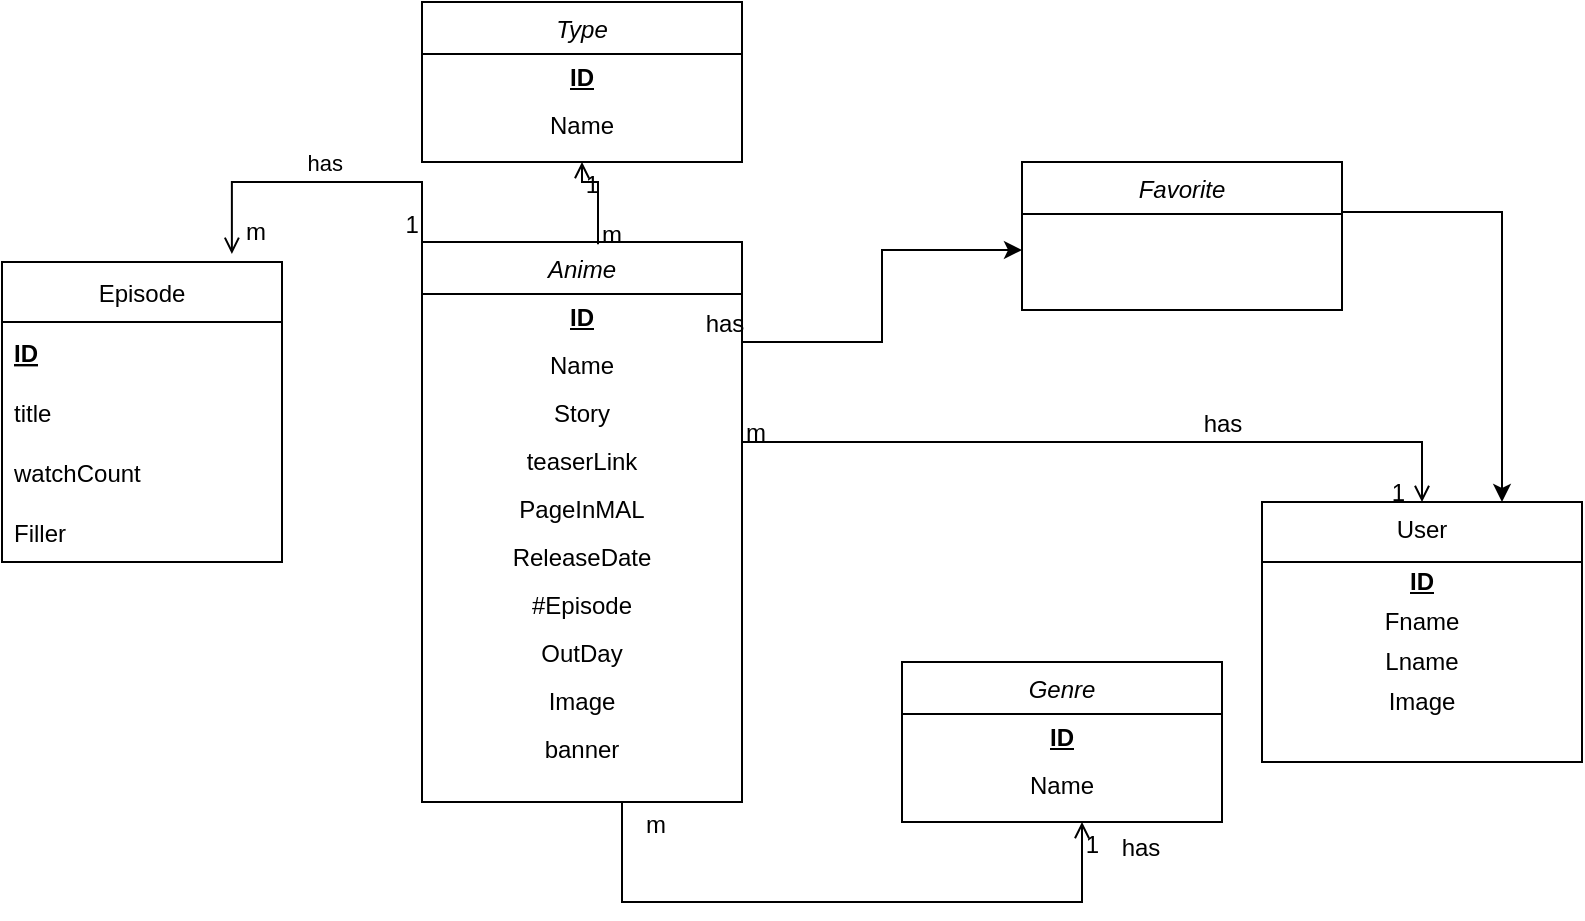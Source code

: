 <mxfile version="20.2.8" type="device"><diagram id="C5RBs43oDa-KdzZeNtuy" name="Page-1"><mxGraphModel dx="1108" dy="460" grid="1" gridSize="10" guides="1" tooltips="1" connect="1" arrows="1" fold="1" page="1" pageScale="1" pageWidth="827" pageHeight="1169" math="0" shadow="0"><root><mxCell id="WIyWlLk6GJQsqaUBKTNV-0"/><mxCell id="WIyWlLk6GJQsqaUBKTNV-1" parent="WIyWlLk6GJQsqaUBKTNV-0"/><mxCell id="IawOtSauIlt5a7PwwtYM-9" style="edgeStyle=orthogonalEdgeStyle;rounded=0;orthogonalLoop=1;jettySize=auto;html=1;entryX=0;entryY=0.75;entryDx=0;entryDy=0;" edge="1" parent="WIyWlLk6GJQsqaUBKTNV-1" source="zkfFHV4jXpPFQw0GAbJ--0"><mxGeometry relative="1" as="geometry"><mxPoint x="520" y="134" as="targetPoint"/><Array as="points"><mxPoint x="450" y="180"/><mxPoint x="450" y="134"/></Array></mxGeometry></mxCell><mxCell id="zkfFHV4jXpPFQw0GAbJ--0" value="Anime" style="swimlane;fontStyle=2;align=center;verticalAlign=top;childLayout=stackLayout;horizontal=1;startSize=26;horizontalStack=0;resizeParent=1;resizeLast=0;collapsible=1;marginBottom=0;rounded=0;shadow=0;strokeWidth=1;" parent="WIyWlLk6GJQsqaUBKTNV-1" vertex="1"><mxGeometry x="220" y="130" width="160" height="280" as="geometry"><mxRectangle x="230" y="140" width="160" height="26" as="alternateBounds"/></mxGeometry></mxCell><mxCell id="TnsQRXhjK2rEeqXiHL4--2" value="ID" style="text;html=1;strokeColor=none;fillColor=none;align=center;verticalAlign=middle;whiteSpace=wrap;rounded=0;fontStyle=5" parent="zkfFHV4jXpPFQw0GAbJ--0" vertex="1"><mxGeometry y="26" width="160" height="24" as="geometry"/></mxCell><mxCell id="TnsQRXhjK2rEeqXiHL4--7" value="Name" style="text;html=1;strokeColor=none;fillColor=none;align=center;verticalAlign=middle;whiteSpace=wrap;rounded=0;" parent="zkfFHV4jXpPFQw0GAbJ--0" vertex="1"><mxGeometry y="50" width="160" height="24" as="geometry"/></mxCell><mxCell id="TnsQRXhjK2rEeqXiHL4--8" value="Story" style="text;html=1;strokeColor=none;fillColor=none;align=center;verticalAlign=middle;whiteSpace=wrap;rounded=0;" parent="zkfFHV4jXpPFQw0GAbJ--0" vertex="1"><mxGeometry y="74" width="160" height="24" as="geometry"/></mxCell><mxCell id="TnsQRXhjK2rEeqXiHL4--9" value="teaserLink" style="text;html=1;strokeColor=none;fillColor=none;align=center;verticalAlign=middle;whiteSpace=wrap;rounded=0;" parent="zkfFHV4jXpPFQw0GAbJ--0" vertex="1"><mxGeometry y="98" width="160" height="24" as="geometry"/></mxCell><mxCell id="TnsQRXhjK2rEeqXiHL4--10" value="PageInMAL" style="text;html=1;strokeColor=none;fillColor=none;align=center;verticalAlign=middle;whiteSpace=wrap;rounded=0;" parent="zkfFHV4jXpPFQw0GAbJ--0" vertex="1"><mxGeometry y="122" width="160" height="24" as="geometry"/></mxCell><mxCell id="TnsQRXhjK2rEeqXiHL4--11" value="ReleaseDate" style="text;html=1;strokeColor=none;fillColor=none;align=center;verticalAlign=middle;whiteSpace=wrap;rounded=0;" parent="zkfFHV4jXpPFQw0GAbJ--0" vertex="1"><mxGeometry y="146" width="160" height="24" as="geometry"/></mxCell><mxCell id="TnsQRXhjK2rEeqXiHL4--12" value="#Episode" style="text;html=1;strokeColor=none;fillColor=none;align=center;verticalAlign=middle;whiteSpace=wrap;rounded=0;" parent="zkfFHV4jXpPFQw0GAbJ--0" vertex="1"><mxGeometry y="170" width="160" height="24" as="geometry"/></mxCell><mxCell id="TnsQRXhjK2rEeqXiHL4--13" value="OutDay" style="text;html=1;strokeColor=none;fillColor=none;align=center;verticalAlign=middle;whiteSpace=wrap;rounded=0;" parent="zkfFHV4jXpPFQw0GAbJ--0" vertex="1"><mxGeometry y="194" width="160" height="24" as="geometry"/></mxCell><mxCell id="TnsQRXhjK2rEeqXiHL4--35" value="Image" style="text;html=1;strokeColor=none;fillColor=none;align=center;verticalAlign=middle;whiteSpace=wrap;rounded=0;" parent="zkfFHV4jXpPFQw0GAbJ--0" vertex="1"><mxGeometry y="218" width="160" height="24" as="geometry"/></mxCell><mxCell id="TnsQRXhjK2rEeqXiHL4--36" value="banner" style="text;html=1;strokeColor=none;fillColor=none;align=center;verticalAlign=middle;whiteSpace=wrap;rounded=0;" parent="zkfFHV4jXpPFQw0GAbJ--0" vertex="1"><mxGeometry y="242" width="160" height="24" as="geometry"/></mxCell><mxCell id="zkfFHV4jXpPFQw0GAbJ--17" value="User" style="swimlane;fontStyle=0;align=center;verticalAlign=top;childLayout=stackLayout;horizontal=1;startSize=30;horizontalStack=0;resizeParent=1;resizeLast=0;collapsible=1;marginBottom=0;rounded=0;shadow=0;strokeWidth=1;" parent="WIyWlLk6GJQsqaUBKTNV-1" vertex="1"><mxGeometry x="640" y="260" width="160" height="130" as="geometry"><mxRectangle x="550" y="140" width="160" height="26" as="alternateBounds"/></mxGeometry></mxCell><mxCell id="TnsQRXhjK2rEeqXiHL4--0" value="ID" style="text;html=1;strokeColor=none;fillColor=none;align=center;verticalAlign=middle;whiteSpace=wrap;rounded=0;fontStyle=5" parent="zkfFHV4jXpPFQw0GAbJ--17" vertex="1"><mxGeometry y="30" width="160" height="20" as="geometry"/></mxCell><mxCell id="TnsQRXhjK2rEeqXiHL4--15" value="Fname" style="text;html=1;strokeColor=none;fillColor=none;align=center;verticalAlign=middle;whiteSpace=wrap;rounded=0;" parent="zkfFHV4jXpPFQw0GAbJ--17" vertex="1"><mxGeometry y="50" width="160" height="20" as="geometry"/></mxCell><mxCell id="TnsQRXhjK2rEeqXiHL4--16" value="Lname" style="text;html=1;strokeColor=none;fillColor=none;align=center;verticalAlign=middle;whiteSpace=wrap;rounded=0;" parent="zkfFHV4jXpPFQw0GAbJ--17" vertex="1"><mxGeometry y="70" width="160" height="20" as="geometry"/></mxCell><mxCell id="TnsQRXhjK2rEeqXiHL4--17" value="Image" style="text;html=1;strokeColor=none;fillColor=none;align=center;verticalAlign=middle;whiteSpace=wrap;rounded=0;" parent="zkfFHV4jXpPFQw0GAbJ--17" vertex="1"><mxGeometry y="90" width="160" height="20" as="geometry"/></mxCell><mxCell id="zkfFHV4jXpPFQw0GAbJ--26" value="" style="endArrow=open;shadow=0;strokeWidth=1;rounded=0;endFill=1;edgeStyle=elbowEdgeStyle;elbow=vertical;" parent="WIyWlLk6GJQsqaUBKTNV-1" source="zkfFHV4jXpPFQw0GAbJ--0" target="zkfFHV4jXpPFQw0GAbJ--17" edge="1"><mxGeometry x="0.5" y="41" relative="1" as="geometry"><mxPoint x="380" y="192" as="sourcePoint"/><mxPoint x="540" y="192" as="targetPoint"/><mxPoint x="-40" y="32" as="offset"/><Array as="points"><mxPoint x="550" y="230"/><mxPoint x="430" y="180"/></Array></mxGeometry></mxCell><mxCell id="zkfFHV4jXpPFQw0GAbJ--27" value="m" style="resizable=0;align=left;verticalAlign=bottom;labelBackgroundColor=none;fontSize=12;" parent="zkfFHV4jXpPFQw0GAbJ--26" connectable="0" vertex="1"><mxGeometry x="-1" relative="1" as="geometry"><mxPoint y="4" as="offset"/></mxGeometry></mxCell><mxCell id="zkfFHV4jXpPFQw0GAbJ--28" value="1" style="resizable=0;align=right;verticalAlign=bottom;labelBackgroundColor=none;fontSize=12;" parent="zkfFHV4jXpPFQw0GAbJ--26" connectable="0" vertex="1"><mxGeometry x="1" relative="1" as="geometry"><mxPoint x="-7" y="4" as="offset"/></mxGeometry></mxCell><mxCell id="zkfFHV4jXpPFQw0GAbJ--29" value="has" style="text;html=1;resizable=0;points=[];;align=center;verticalAlign=middle;labelBackgroundColor=none;rounded=0;shadow=0;strokeWidth=1;fontSize=12;" parent="zkfFHV4jXpPFQw0GAbJ--26" vertex="1" connectable="0"><mxGeometry x="0.5" y="49" relative="1" as="geometry"><mxPoint x="-38" y="40" as="offset"/></mxGeometry></mxCell><mxCell id="TnsQRXhjK2rEeqXiHL4--19" value="Episode" style="swimlane;fontStyle=0;childLayout=stackLayout;horizontal=1;startSize=30;horizontalStack=0;resizeParent=1;resizeParentMax=0;resizeLast=0;collapsible=1;marginBottom=0;" parent="WIyWlLk6GJQsqaUBKTNV-1" vertex="1"><mxGeometry x="10" y="140" width="140" height="150" as="geometry"/></mxCell><mxCell id="TnsQRXhjK2rEeqXiHL4--20" value="ID" style="text;strokeColor=none;fillColor=none;align=left;verticalAlign=middle;spacingLeft=4;spacingRight=4;overflow=hidden;points=[[0,0.5],[1,0.5]];portConstraint=eastwest;rotatable=0;fontStyle=5" parent="TnsQRXhjK2rEeqXiHL4--19" vertex="1"><mxGeometry y="30" width="140" height="30" as="geometry"/></mxCell><mxCell id="TnsQRXhjK2rEeqXiHL4--21" value="title" style="text;strokeColor=none;fillColor=none;align=left;verticalAlign=middle;spacingLeft=4;spacingRight=4;overflow=hidden;points=[[0,0.5],[1,0.5]];portConstraint=eastwest;rotatable=0;" parent="TnsQRXhjK2rEeqXiHL4--19" vertex="1"><mxGeometry y="60" width="140" height="30" as="geometry"/></mxCell><mxCell id="TnsQRXhjK2rEeqXiHL4--22" value="watchCount" style="text;strokeColor=none;fillColor=none;align=left;verticalAlign=middle;spacingLeft=4;spacingRight=4;overflow=hidden;points=[[0,0.5],[1,0.5]];portConstraint=eastwest;rotatable=0;" parent="TnsQRXhjK2rEeqXiHL4--19" vertex="1"><mxGeometry y="90" width="140" height="30" as="geometry"/></mxCell><mxCell id="TnsQRXhjK2rEeqXiHL4--23" value="Filler" style="text;strokeColor=none;fillColor=none;align=left;verticalAlign=middle;spacingLeft=4;spacingRight=4;overflow=hidden;points=[[0,0.5],[1,0.5]];portConstraint=eastwest;rotatable=0;" parent="TnsQRXhjK2rEeqXiHL4--19" vertex="1"><mxGeometry y="120" width="140" height="30" as="geometry"/></mxCell><mxCell id="TnsQRXhjK2rEeqXiHL4--29" value="has" style="endArrow=open;shadow=0;strokeWidth=1;rounded=0;endFill=1;edgeStyle=elbowEdgeStyle;elbow=vertical;exitX=0;exitY=0.07;exitDx=0;exitDy=0;exitPerimeter=0;entryX=0.821;entryY=-0.027;entryDx=0;entryDy=0;entryPerimeter=0;" parent="WIyWlLk6GJQsqaUBKTNV-1" source="zkfFHV4jXpPFQw0GAbJ--0" target="TnsQRXhjK2rEeqXiHL4--19" edge="1"><mxGeometry x="0.085" y="-10" relative="1" as="geometry"><mxPoint x="140" y="100" as="sourcePoint"/><mxPoint x="268" y="100" as="targetPoint"/><mxPoint as="offset"/><Array as="points"><mxPoint x="190" y="100"/></Array></mxGeometry></mxCell><mxCell id="TnsQRXhjK2rEeqXiHL4--30" value="m" style="resizable=0;align=left;verticalAlign=bottom;labelBackgroundColor=none;fontSize=12;" parent="TnsQRXhjK2rEeqXiHL4--29" connectable="0" vertex="1"><mxGeometry x="-1" relative="1" as="geometry"><mxPoint x="-90" y="-16" as="offset"/></mxGeometry></mxCell><mxCell id="TnsQRXhjK2rEeqXiHL4--31" value="1" style="resizable=0;align=right;verticalAlign=bottom;labelBackgroundColor=none;fontSize=12;" parent="TnsQRXhjK2rEeqXiHL4--29" connectable="0" vertex="1"><mxGeometry x="1" relative="1" as="geometry"><mxPoint x="95" y="-6" as="offset"/></mxGeometry></mxCell><mxCell id="olUAg2xsn-OzLx6SPXUd-0" value="Type" style="swimlane;fontStyle=2;align=center;verticalAlign=top;childLayout=stackLayout;horizontal=1;startSize=26;horizontalStack=0;resizeParent=1;resizeLast=0;collapsible=1;marginBottom=0;rounded=0;shadow=0;strokeWidth=1;" parent="WIyWlLk6GJQsqaUBKTNV-1" vertex="1"><mxGeometry x="220" y="10" width="160" height="80" as="geometry"><mxRectangle x="230" y="140" width="160" height="26" as="alternateBounds"/></mxGeometry></mxCell><mxCell id="olUAg2xsn-OzLx6SPXUd-1" value="ID" style="text;html=1;strokeColor=none;fillColor=none;align=center;verticalAlign=middle;whiteSpace=wrap;rounded=0;fontStyle=5" parent="olUAg2xsn-OzLx6SPXUd-0" vertex="1"><mxGeometry y="26" width="160" height="24" as="geometry"/></mxCell><mxCell id="olUAg2xsn-OzLx6SPXUd-2" value="Name" style="text;html=1;strokeColor=none;fillColor=none;align=center;verticalAlign=middle;whiteSpace=wrap;rounded=0;" parent="olUAg2xsn-OzLx6SPXUd-0" vertex="1"><mxGeometry y="50" width="160" height="24" as="geometry"/></mxCell><mxCell id="olUAg2xsn-OzLx6SPXUd-12" value="" style="endArrow=open;shadow=0;strokeWidth=1;rounded=0;endFill=1;edgeStyle=elbowEdgeStyle;elbow=vertical;exitX=0.55;exitY=0.004;exitDx=0;exitDy=0;exitPerimeter=0;entryX=0.5;entryY=1;entryDx=0;entryDy=0;" parent="WIyWlLk6GJQsqaUBKTNV-1" source="zkfFHV4jXpPFQw0GAbJ--0" edge="1" target="olUAg2xsn-OzLx6SPXUd-0"><mxGeometry x="0.5" y="41" relative="1" as="geometry"><mxPoint x="330" y="100" as="sourcePoint"/><mxPoint x="300" y="50" as="targetPoint"/><mxPoint x="-40" y="32" as="offset"/><Array as="points"><mxPoint x="380" y="100"/></Array></mxGeometry></mxCell><mxCell id="olUAg2xsn-OzLx6SPXUd-13" value="m" style="resizable=0;align=left;verticalAlign=bottom;labelBackgroundColor=none;fontSize=12;" parent="olUAg2xsn-OzLx6SPXUd-12" connectable="0" vertex="1"><mxGeometry x="-1" relative="1" as="geometry"><mxPoint y="4" as="offset"/></mxGeometry></mxCell><mxCell id="olUAg2xsn-OzLx6SPXUd-14" value="1" style="resizable=0;align=right;verticalAlign=bottom;labelBackgroundColor=none;fontSize=12;" parent="olUAg2xsn-OzLx6SPXUd-12" connectable="0" vertex="1"><mxGeometry x="1" relative="1" as="geometry"><mxPoint x="10" y="20" as="offset"/></mxGeometry></mxCell><mxCell id="olUAg2xsn-OzLx6SPXUd-15" value="has" style="text;html=1;resizable=0;points=[];;align=center;verticalAlign=middle;labelBackgroundColor=none;rounded=0;shadow=0;strokeWidth=1;fontSize=12;" parent="olUAg2xsn-OzLx6SPXUd-12" vertex="1" connectable="0"><mxGeometry x="0.5" y="49" relative="1" as="geometry"><mxPoint x="69" y="22" as="offset"/></mxGeometry></mxCell><mxCell id="olUAg2xsn-OzLx6SPXUd-16" value="Genre" style="swimlane;fontStyle=2;align=center;verticalAlign=top;childLayout=stackLayout;horizontal=1;startSize=26;horizontalStack=0;resizeParent=1;resizeLast=0;collapsible=1;marginBottom=0;rounded=0;shadow=0;strokeWidth=1;" parent="WIyWlLk6GJQsqaUBKTNV-1" vertex="1"><mxGeometry x="460" y="340" width="160" height="80" as="geometry"><mxRectangle x="230" y="140" width="160" height="26" as="alternateBounds"/></mxGeometry></mxCell><mxCell id="olUAg2xsn-OzLx6SPXUd-17" value="ID" style="text;html=1;strokeColor=none;fillColor=none;align=center;verticalAlign=middle;whiteSpace=wrap;rounded=0;fontStyle=5" parent="olUAg2xsn-OzLx6SPXUd-16" vertex="1"><mxGeometry y="26" width="160" height="24" as="geometry"/></mxCell><mxCell id="olUAg2xsn-OzLx6SPXUd-18" value="Name" style="text;html=1;strokeColor=none;fillColor=none;align=center;verticalAlign=middle;whiteSpace=wrap;rounded=0;" parent="olUAg2xsn-OzLx6SPXUd-16" vertex="1"><mxGeometry y="50" width="160" height="24" as="geometry"/></mxCell><mxCell id="olUAg2xsn-OzLx6SPXUd-19" value="" style="endArrow=open;shadow=0;strokeWidth=1;rounded=0;endFill=1;edgeStyle=elbowEdgeStyle;elbow=vertical;" parent="WIyWlLk6GJQsqaUBKTNV-1" edge="1"><mxGeometry x="0.5" y="41" relative="1" as="geometry"><mxPoint x="320" y="410" as="sourcePoint"/><mxPoint x="550" y="420" as="targetPoint"/><mxPoint x="-40" y="32" as="offset"/><Array as="points"><mxPoint x="620" y="460"/></Array></mxGeometry></mxCell><mxCell id="olUAg2xsn-OzLx6SPXUd-20" value="m" style="resizable=0;align=left;verticalAlign=bottom;labelBackgroundColor=none;fontSize=12;" parent="olUAg2xsn-OzLx6SPXUd-19" connectable="0" vertex="1"><mxGeometry x="-1" relative="1" as="geometry"><mxPoint x="10" y="20" as="offset"/></mxGeometry></mxCell><mxCell id="olUAg2xsn-OzLx6SPXUd-21" value="1" style="resizable=0;align=right;verticalAlign=bottom;labelBackgroundColor=none;fontSize=12;" parent="olUAg2xsn-OzLx6SPXUd-19" connectable="0" vertex="1"><mxGeometry x="1" relative="1" as="geometry"><mxPoint x="10" y="20" as="offset"/></mxGeometry></mxCell><mxCell id="olUAg2xsn-OzLx6SPXUd-22" value="has" style="text;html=1;resizable=0;points=[];;align=center;verticalAlign=middle;labelBackgroundColor=none;rounded=0;shadow=0;strokeWidth=1;fontSize=12;" parent="olUAg2xsn-OzLx6SPXUd-19" vertex="1" connectable="0"><mxGeometry x="0.5" y="49" relative="1" as="geometry"><mxPoint x="69" y="22" as="offset"/></mxGeometry></mxCell><mxCell id="IawOtSauIlt5a7PwwtYM-11" style="edgeStyle=orthogonalEdgeStyle;rounded=0;orthogonalLoop=1;jettySize=auto;html=1;entryX=0.75;entryY=0;entryDx=0;entryDy=0;" edge="1" parent="WIyWlLk6GJQsqaUBKTNV-1" source="IawOtSauIlt5a7PwwtYM-0" target="zkfFHV4jXpPFQw0GAbJ--17"><mxGeometry relative="1" as="geometry"><Array as="points"><mxPoint x="760" y="115"/></Array></mxGeometry></mxCell><mxCell id="IawOtSauIlt5a7PwwtYM-0" value="Favorite" style="swimlane;fontStyle=2;align=center;verticalAlign=top;childLayout=stackLayout;horizontal=1;startSize=26;horizontalStack=0;resizeParent=1;resizeLast=0;collapsible=1;marginBottom=0;rounded=0;shadow=0;strokeWidth=1;" vertex="1" parent="WIyWlLk6GJQsqaUBKTNV-1"><mxGeometry x="520" y="90" width="160" height="74" as="geometry"><mxRectangle x="230" y="140" width="160" height="26" as="alternateBounds"/></mxGeometry></mxCell></root></mxGraphModel></diagram></mxfile>